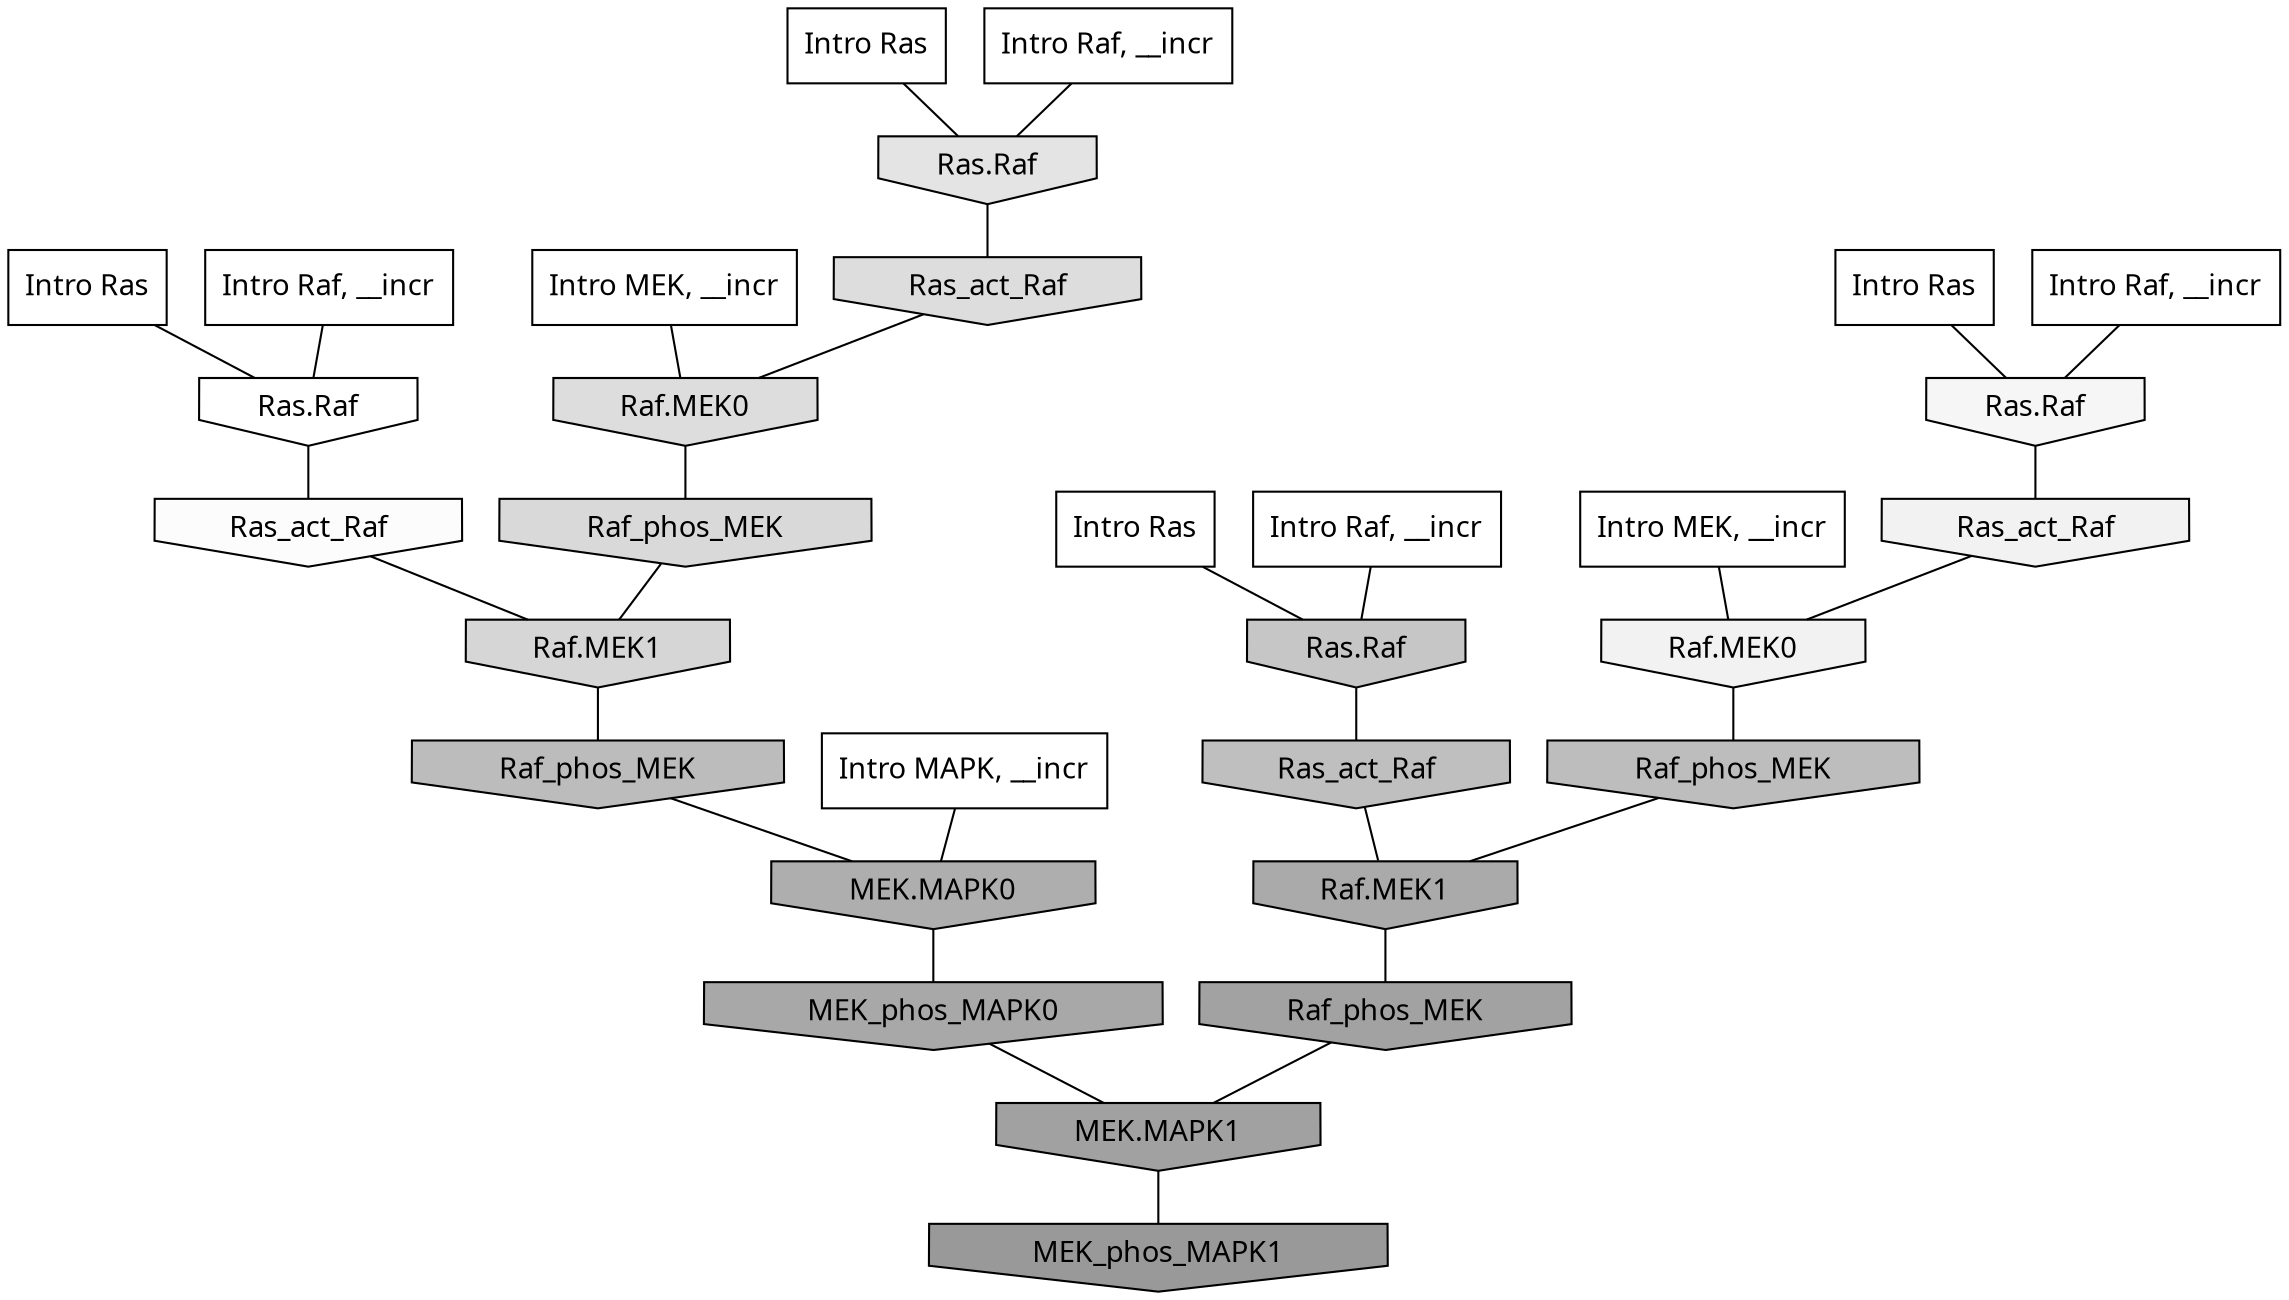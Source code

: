 digraph G{
  rankdir="TB";
  ranksep=0.30;
  node [fontname="CMU Serif"];
  edge [fontname="CMU Serif"];
  
  24 [label="Intro Ras", shape=rectangle, style=filled, fillcolor="0.000 0.000 1.000"]
  
  29 [label="Intro Ras", shape=rectangle, style=filled, fillcolor="0.000 0.000 1.000"]
  
  43 [label="Intro Ras", shape=rectangle, style=filled, fillcolor="0.000 0.000 1.000"]
  
  93 [label="Intro Ras", shape=rectangle, style=filled, fillcolor="0.000 0.000 1.000"]
  
  120 [label="Intro Raf, __incr", shape=rectangle, style=filled, fillcolor="0.000 0.000 1.000"]
  
  277 [label="Intro Raf, __incr", shape=rectangle, style=filled, fillcolor="0.000 0.000 1.000"]
  
  635 [label="Intro Raf, __incr", shape=rectangle, style=filled, fillcolor="0.000 0.000 1.000"]
  
  674 [label="Intro Raf, __incr", shape=rectangle, style=filled, fillcolor="0.000 0.000 1.000"]
  
  1578 [label="Intro MEK, __incr", shape=rectangle, style=filled, fillcolor="0.000 0.000 1.000"]
  
  1869 [label="Intro MEK, __incr", shape=rectangle, style=filled, fillcolor="0.000 0.000 1.000"]
  
  2345 [label="Intro MAPK, __incr", shape=rectangle, style=filled, fillcolor="0.000 0.000 1.000"]
  
  3256 [label="Ras.Raf", shape=invhouse, style=filled, fillcolor="0.000 0.000 1.000"]
  
  3404 [label="Ras_act_Raf", shape=invhouse, style=filled, fillcolor="0.000 0.000 0.985"]
  
  3537 [label="Ras.Raf", shape=invhouse, style=filled, fillcolor="0.000 0.000 0.963"]
  
  3645 [label="Ras_act_Raf", shape=invhouse, style=filled, fillcolor="0.000 0.000 0.949"]
  
  3648 [label="Raf.MEK0", shape=invhouse, style=filled, fillcolor="0.000 0.000 0.949"]
  
  4434 [label="Ras.Raf", shape=invhouse, style=filled, fillcolor="0.000 0.000 0.891"]
  
  4821 [label="Ras_act_Raf", shape=invhouse, style=filled, fillcolor="0.000 0.000 0.866"]
  
  4823 [label="Raf.MEK0", shape=invhouse, style=filled, fillcolor="0.000 0.000 0.866"]
  
  5048 [label="Raf_phos_MEK", shape=invhouse, style=filled, fillcolor="0.000 0.000 0.850"]
  
  5263 [label="Raf.MEK1", shape=invhouse, style=filled, fillcolor="0.000 0.000 0.838"]
  
  6431 [label="Ras.Raf", shape=invhouse, style=filled, fillcolor="0.000 0.000 0.775"]
  
  7149 [label="Ras_act_Raf", shape=invhouse, style=filled, fillcolor="0.000 0.000 0.747"]
  
  7372 [label="Raf_phos_MEK", shape=invhouse, style=filled, fillcolor="0.000 0.000 0.739"]
  
  7446 [label="Raf_phos_MEK", shape=invhouse, style=filled, fillcolor="0.000 0.000 0.737"]
  
  9286 [label="MEK.MAPK0", shape=invhouse, style=filled, fillcolor="0.000 0.000 0.680"]
  
  9874 [label="Raf.MEK1", shape=invhouse, style=filled, fillcolor="0.000 0.000 0.667"]
  
  10266 [label="MEK_phos_MAPK0", shape=invhouse, style=filled, fillcolor="0.000 0.000 0.658"]
  
  11450 [label="Raf_phos_MEK", shape=invhouse, style=filled, fillcolor="0.000 0.000 0.633"]
  
  11662 [label="MEK.MAPK1", shape=invhouse, style=filled, fillcolor="0.000 0.000 0.629"]
  
  13330 [label="MEK_phos_MAPK1", shape=invhouse, style=filled, fillcolor="0.000 0.000 0.600"]
  
  
  11662 -> 13330 [dir=none, color="0.000 0.000 0.000"] 
  11450 -> 11662 [dir=none, color="0.000 0.000 0.000"] 
  10266 -> 11662 [dir=none, color="0.000 0.000 0.000"] 
  9874 -> 11450 [dir=none, color="0.000 0.000 0.000"] 
  9286 -> 10266 [dir=none, color="0.000 0.000 0.000"] 
  7446 -> 9286 [dir=none, color="0.000 0.000 0.000"] 
  7372 -> 9874 [dir=none, color="0.000 0.000 0.000"] 
  7149 -> 9874 [dir=none, color="0.000 0.000 0.000"] 
  6431 -> 7149 [dir=none, color="0.000 0.000 0.000"] 
  5263 -> 7446 [dir=none, color="0.000 0.000 0.000"] 
  5048 -> 5263 [dir=none, color="0.000 0.000 0.000"] 
  4823 -> 5048 [dir=none, color="0.000 0.000 0.000"] 
  4821 -> 4823 [dir=none, color="0.000 0.000 0.000"] 
  4434 -> 4821 [dir=none, color="0.000 0.000 0.000"] 
  3648 -> 7372 [dir=none, color="0.000 0.000 0.000"] 
  3645 -> 3648 [dir=none, color="0.000 0.000 0.000"] 
  3537 -> 3645 [dir=none, color="0.000 0.000 0.000"] 
  3404 -> 5263 [dir=none, color="0.000 0.000 0.000"] 
  3256 -> 3404 [dir=none, color="0.000 0.000 0.000"] 
  2345 -> 9286 [dir=none, color="0.000 0.000 0.000"] 
  1869 -> 4823 [dir=none, color="0.000 0.000 0.000"] 
  1578 -> 3648 [dir=none, color="0.000 0.000 0.000"] 
  674 -> 3537 [dir=none, color="0.000 0.000 0.000"] 
  635 -> 6431 [dir=none, color="0.000 0.000 0.000"] 
  277 -> 3256 [dir=none, color="0.000 0.000 0.000"] 
  120 -> 4434 [dir=none, color="0.000 0.000 0.000"] 
  93 -> 3537 [dir=none, color="0.000 0.000 0.000"] 
  43 -> 6431 [dir=none, color="0.000 0.000 0.000"] 
  29 -> 4434 [dir=none, color="0.000 0.000 0.000"] 
  24 -> 3256 [dir=none, color="0.000 0.000 0.000"] 
  
  }
